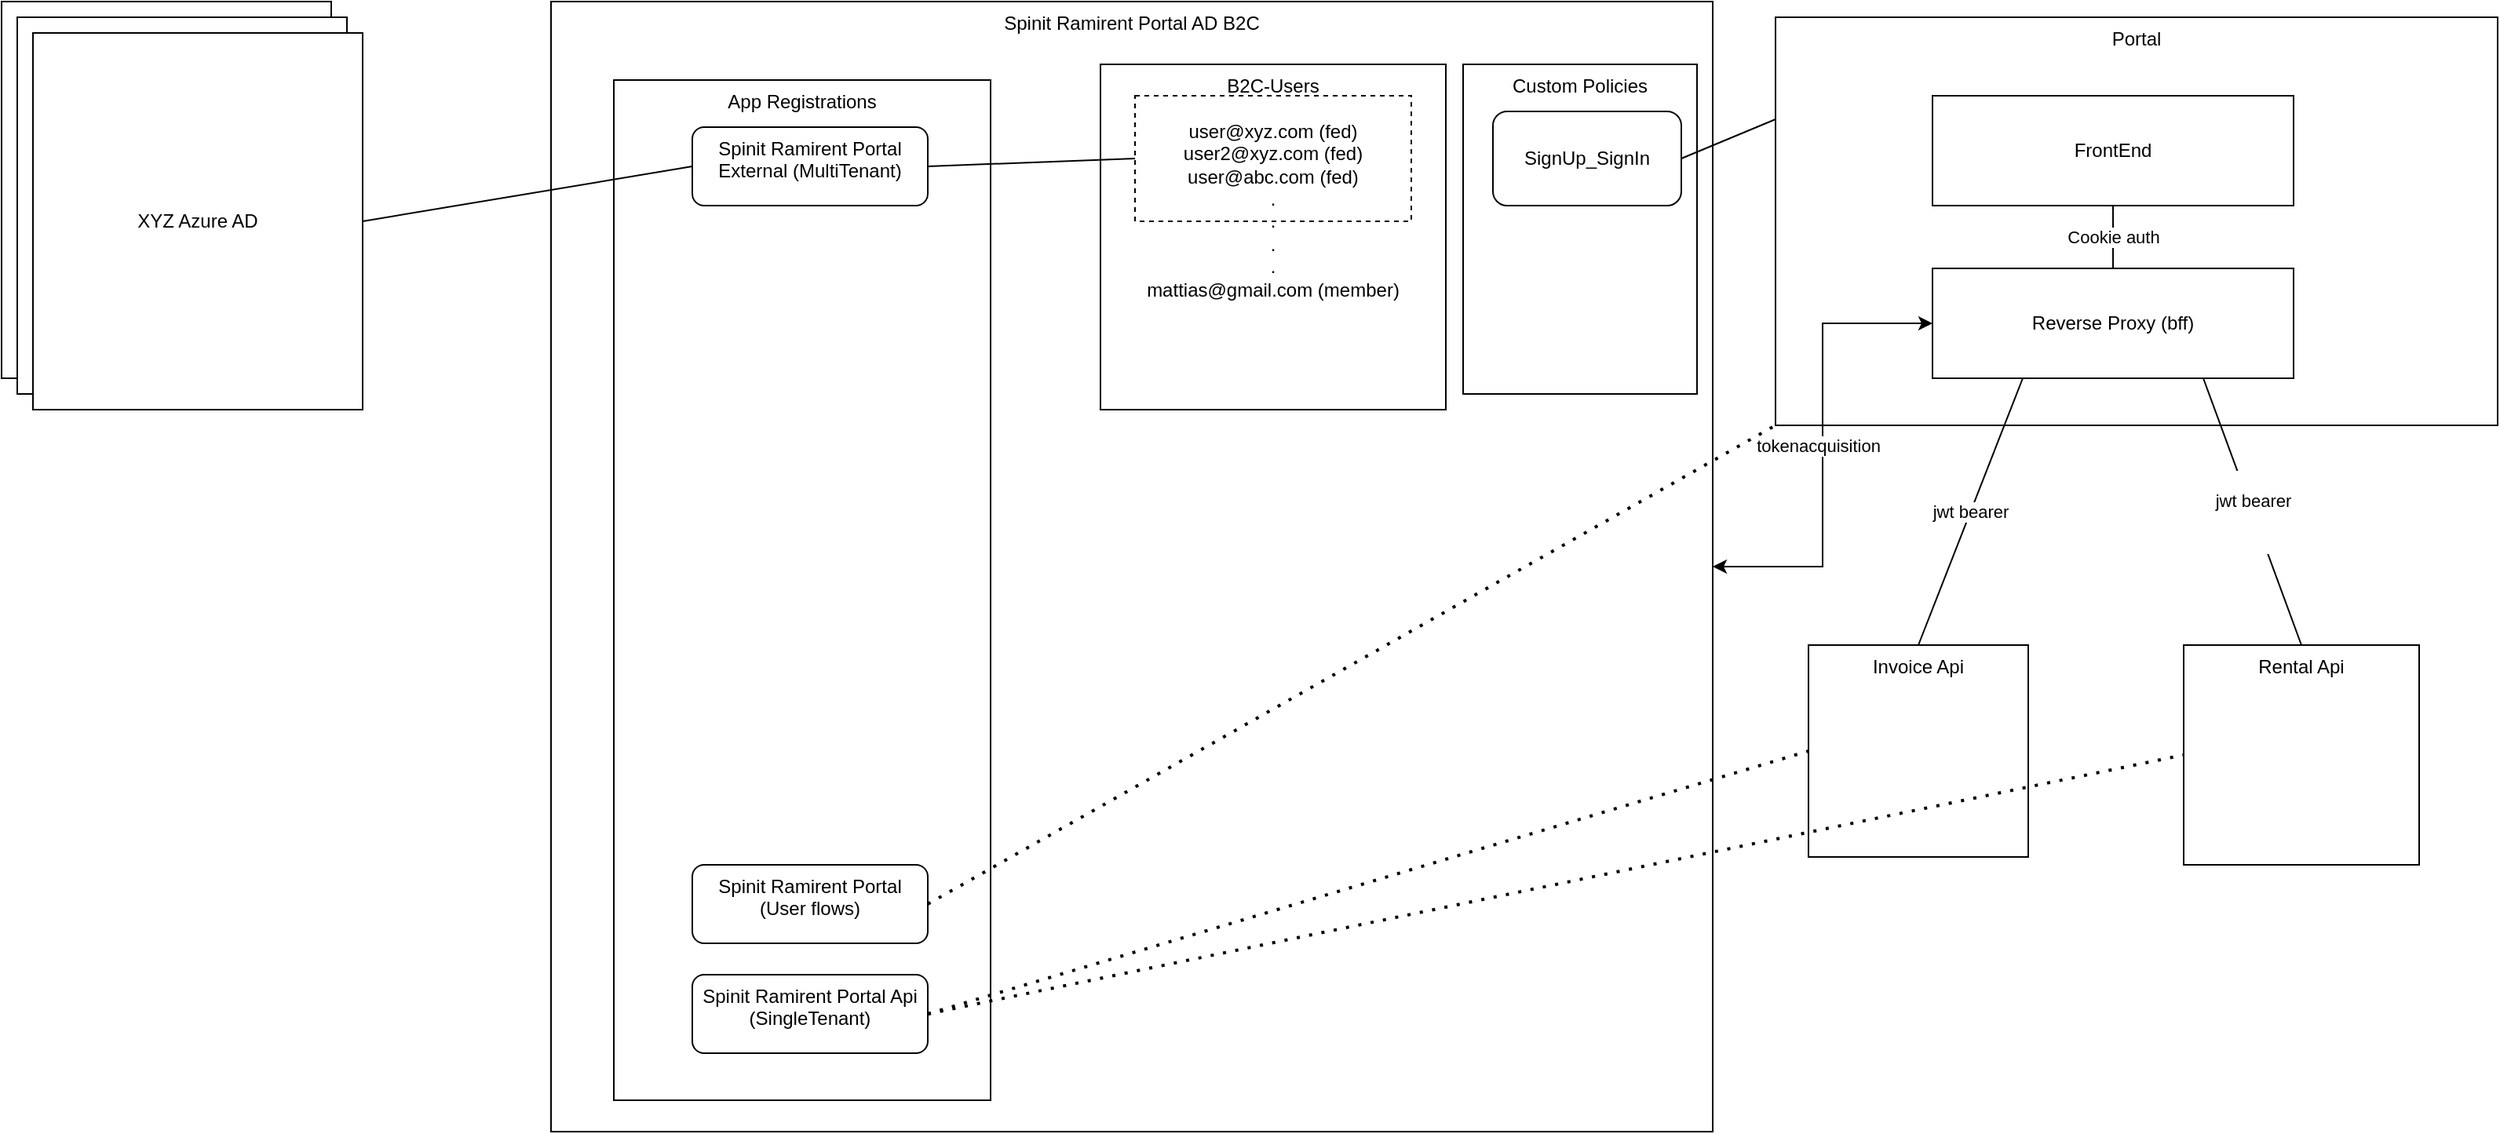 <mxfile version="20.7.4" type="device"><diagram id="6ujZts_plr6ttIB9FeWF" name="Sida-1"><mxGraphModel dx="1059" dy="709" grid="1" gridSize="10" guides="1" tooltips="1" connect="1" arrows="1" fold="1" page="1" pageScale="1" pageWidth="827" pageHeight="1169" math="0" shadow="0"><root><mxCell id="0"/><mxCell id="1" parent="0"/><mxCell id="I0N8SLGmYof08_t_L6gK-1" value="" style="rounded=0;whiteSpace=wrap;html=1;" vertex="1" parent="1"><mxGeometry x="20" y="80" width="210" height="240" as="geometry"/></mxCell><mxCell id="I0N8SLGmYof08_t_L6gK-2" value="Spinit Ramirent Portal AD B2C" style="rounded=0;whiteSpace=wrap;html=1;verticalAlign=top;" vertex="1" parent="1"><mxGeometry x="370" y="80" width="740" height="720" as="geometry"/></mxCell><mxCell id="I0N8SLGmYof08_t_L6gK-4" value="" style="rounded=0;whiteSpace=wrap;html=1;" vertex="1" parent="1"><mxGeometry x="30" y="90" width="210" height="240" as="geometry"/></mxCell><mxCell id="I0N8SLGmYof08_t_L6gK-3" value="XYZ Azure AD" style="rounded=0;whiteSpace=wrap;html=1;" vertex="1" parent="1"><mxGeometry x="40" y="100" width="210" height="240" as="geometry"/></mxCell><mxCell id="I0N8SLGmYof08_t_L6gK-5" value="B2C-Users&lt;br&gt;&lt;br&gt;user@xyz.com (fed)&lt;br&gt;user2@xyz.com (fed)&lt;br&gt;user@abc.com (fed)&lt;br&gt;.&lt;br&gt;.&lt;br&gt;.&lt;br&gt;.&lt;br&gt;mattias@gmail.com (member)" style="rounded=0;whiteSpace=wrap;html=1;verticalAlign=top;" vertex="1" parent="1"><mxGeometry x="720" y="120" width="220" height="220" as="geometry"/></mxCell><mxCell id="I0N8SLGmYof08_t_L6gK-7" value="" style="rounded=0;whiteSpace=wrap;html=1;fillColor=none;dashed=1;" vertex="1" parent="1"><mxGeometry x="742" y="140" width="176" height="80" as="geometry"/></mxCell><mxCell id="I0N8SLGmYof08_t_L6gK-9" value="App Registrations" style="rounded=0;whiteSpace=wrap;html=1;verticalAlign=top;" vertex="1" parent="1"><mxGeometry x="410" y="130" width="240" height="650" as="geometry"/></mxCell><mxCell id="I0N8SLGmYof08_t_L6gK-10" value="Spinit Ramirent Portal External (MultiTenant)" style="rounded=1;whiteSpace=wrap;html=1;verticalAlign=top;" vertex="1" parent="1"><mxGeometry x="460" y="160" width="150" height="50" as="geometry"/></mxCell><mxCell id="I0N8SLGmYof08_t_L6gK-11" value="" style="endArrow=none;html=1;rounded=0;entryX=0;entryY=0.5;entryDx=0;entryDy=0;exitX=1;exitY=0.5;exitDx=0;exitDy=0;" edge="1" parent="1" source="I0N8SLGmYof08_t_L6gK-3" target="I0N8SLGmYof08_t_L6gK-10"><mxGeometry width="50" height="50" relative="1" as="geometry"><mxPoint x="210" y="430" as="sourcePoint"/><mxPoint x="260" y="380" as="targetPoint"/></mxGeometry></mxCell><mxCell id="I0N8SLGmYof08_t_L6gK-8" value="" style="endArrow=none;html=1;rounded=0;entryX=0;entryY=0.5;entryDx=0;entryDy=0;exitX=1;exitY=0.5;exitDx=0;exitDy=0;" edge="1" parent="1" source="I0N8SLGmYof08_t_L6gK-10" target="I0N8SLGmYof08_t_L6gK-7"><mxGeometry width="50" height="50" relative="1" as="geometry"><mxPoint x="390" y="480" as="sourcePoint"/><mxPoint x="440" y="430" as="targetPoint"/></mxGeometry></mxCell><mxCell id="I0N8SLGmYof08_t_L6gK-12" value="Spinit Ramirent Portal (User flows)" style="rounded=1;whiteSpace=wrap;html=1;verticalAlign=top;" vertex="1" parent="1"><mxGeometry x="460" y="630" width="150" height="50" as="geometry"/></mxCell><mxCell id="I0N8SLGmYof08_t_L6gK-13" value="Spinit Ramirent Portal Api (SingleTenant)" style="rounded=1;whiteSpace=wrap;html=1;verticalAlign=top;" vertex="1" parent="1"><mxGeometry x="460" y="700" width="150" height="50" as="geometry"/></mxCell><mxCell id="I0N8SLGmYof08_t_L6gK-14" value="Custom Policies" style="rounded=0;whiteSpace=wrap;html=1;verticalAlign=top;" vertex="1" parent="1"><mxGeometry x="951" y="120" width="149" height="210" as="geometry"/></mxCell><mxCell id="I0N8SLGmYof08_t_L6gK-16" value="SignUp_SignIn" style="rounded=1;whiteSpace=wrap;html=1;" vertex="1" parent="1"><mxGeometry x="970" y="150" width="120" height="60" as="geometry"/></mxCell><mxCell id="I0N8SLGmYof08_t_L6gK-17" value="Portal" style="rounded=0;whiteSpace=wrap;html=1;verticalAlign=top;" vertex="1" parent="1"><mxGeometry x="1150" y="90" width="460" height="260" as="geometry"/></mxCell><mxCell id="I0N8SLGmYof08_t_L6gK-18" value="Invoice Api" style="rounded=0;whiteSpace=wrap;html=1;verticalAlign=top;" vertex="1" parent="1"><mxGeometry x="1171" y="490" width="140" height="135" as="geometry"/></mxCell><mxCell id="I0N8SLGmYof08_t_L6gK-19" value="Rental Api" style="rounded=0;whiteSpace=wrap;html=1;verticalAlign=top;" vertex="1" parent="1"><mxGeometry x="1410" y="490" width="150" height="140" as="geometry"/></mxCell><mxCell id="I0N8SLGmYof08_t_L6gK-20" value="Reverse Proxy (bff)" style="rounded=0;whiteSpace=wrap;html=1;" vertex="1" parent="1"><mxGeometry x="1250" y="250" width="230" height="70" as="geometry"/></mxCell><mxCell id="I0N8SLGmYof08_t_L6gK-21" value="FrontEnd" style="rounded=0;whiteSpace=wrap;html=1;" vertex="1" parent="1"><mxGeometry x="1250" y="140" width="230" height="70" as="geometry"/></mxCell><mxCell id="I0N8SLGmYof08_t_L6gK-22" value="Cookie auth" style="endArrow=none;html=1;rounded=0;entryX=0.5;entryY=1;entryDx=0;entryDy=0;exitX=0.5;exitY=0;exitDx=0;exitDy=0;" edge="1" parent="1" source="I0N8SLGmYof08_t_L6gK-20" target="I0N8SLGmYof08_t_L6gK-21"><mxGeometry width="50" height="50" relative="1" as="geometry"><mxPoint x="1350" y="260" as="sourcePoint"/><mxPoint x="1400" y="210" as="targetPoint"/></mxGeometry></mxCell><mxCell id="I0N8SLGmYof08_t_L6gK-24" value="jwt bearer" style="endArrow=none;html=1;rounded=0;entryX=0.25;entryY=1;entryDx=0;entryDy=0;exitX=0.5;exitY=0;exitDx=0;exitDy=0;" edge="1" parent="1" source="I0N8SLGmYof08_t_L6gK-18" target="I0N8SLGmYof08_t_L6gK-20"><mxGeometry width="50" height="50" relative="1" as="geometry"><mxPoint x="1220" y="410" as="sourcePoint"/><mxPoint x="1270" y="360" as="targetPoint"/></mxGeometry></mxCell><mxCell id="I0N8SLGmYof08_t_L6gK-25" value="&#10;&lt;span style=&quot;color: rgb(0, 0, 0); font-family: Helvetica; font-size: 11px; font-style: normal; font-variant-ligatures: normal; font-variant-caps: normal; font-weight: 400; letter-spacing: normal; orphans: 2; text-align: center; text-indent: 0px; text-transform: none; widows: 2; word-spacing: 0px; -webkit-text-stroke-width: 0px; background-color: rgb(255, 255, 255); text-decoration-thickness: initial; text-decoration-style: initial; text-decoration-color: initial; float: none; display: inline !important;&quot;&gt;jwt bearer&lt;/span&gt;&#10;&#10;" style="endArrow=none;html=1;rounded=0;entryX=0.75;entryY=1;entryDx=0;entryDy=0;exitX=0.5;exitY=0;exitDx=0;exitDy=0;" edge="1" parent="1" source="I0N8SLGmYof08_t_L6gK-19" target="I0N8SLGmYof08_t_L6gK-20"><mxGeometry width="50" height="50" relative="1" as="geometry"><mxPoint x="1251" y="500" as="sourcePoint"/><mxPoint x="1317.5" y="330" as="targetPoint"/></mxGeometry></mxCell><mxCell id="I0N8SLGmYof08_t_L6gK-26" value="" style="endArrow=classic;startArrow=classic;html=1;rounded=0;entryX=0;entryY=0.5;entryDx=0;entryDy=0;exitX=1;exitY=0.5;exitDx=0;exitDy=0;" edge="1" parent="1" source="I0N8SLGmYof08_t_L6gK-2" target="I0N8SLGmYof08_t_L6gK-20"><mxGeometry width="50" height="50" relative="1" as="geometry"><mxPoint x="590" y="540" as="sourcePoint"/><mxPoint x="1160" y="295" as="targetPoint"/><Array as="points"><mxPoint x="1180" y="440"/><mxPoint x="1180" y="285"/></Array></mxGeometry></mxCell><mxCell id="I0N8SLGmYof08_t_L6gK-27" value="tokenacquisition" style="edgeLabel;html=1;align=center;verticalAlign=middle;resizable=0;points=[];" vertex="1" connectable="0" parent="I0N8SLGmYof08_t_L6gK-26"><mxGeometry x="0.001" y="3" relative="1" as="geometry"><mxPoint as="offset"/></mxGeometry></mxCell><mxCell id="I0N8SLGmYof08_t_L6gK-28" value="" style="endArrow=none;dashed=1;html=1;dashPattern=1 3;strokeWidth=2;rounded=0;entryX=0;entryY=0.5;entryDx=0;entryDy=0;exitX=1;exitY=0.5;exitDx=0;exitDy=0;" edge="1" parent="1" source="I0N8SLGmYof08_t_L6gK-13" target="I0N8SLGmYof08_t_L6gK-18"><mxGeometry width="50" height="50" relative="1" as="geometry"><mxPoint x="1220" y="710" as="sourcePoint"/><mxPoint x="910" y="400" as="targetPoint"/></mxGeometry></mxCell><mxCell id="I0N8SLGmYof08_t_L6gK-29" value="" style="endArrow=none;dashed=1;html=1;dashPattern=1 3;strokeWidth=2;rounded=0;entryX=0;entryY=0.5;entryDx=0;entryDy=0;exitX=1;exitY=0.5;exitDx=0;exitDy=0;" edge="1" parent="1" source="I0N8SLGmYof08_t_L6gK-13" target="I0N8SLGmYof08_t_L6gK-19"><mxGeometry width="50" height="50" relative="1" as="geometry"><mxPoint x="620" y="735" as="sourcePoint"/><mxPoint x="1181" y="567.5" as="targetPoint"/></mxGeometry></mxCell><mxCell id="I0N8SLGmYof08_t_L6gK-30" value="" style="endArrow=none;dashed=1;html=1;dashPattern=1 3;strokeWidth=2;rounded=0;exitX=1;exitY=0.5;exitDx=0;exitDy=0;entryX=0;entryY=1;entryDx=0;entryDy=0;" edge="1" parent="1" source="I0N8SLGmYof08_t_L6gK-12" target="I0N8SLGmYof08_t_L6gK-17"><mxGeometry width="50" height="50" relative="1" as="geometry"><mxPoint x="670" y="670" as="sourcePoint"/><mxPoint x="720" y="620" as="targetPoint"/></mxGeometry></mxCell><mxCell id="I0N8SLGmYof08_t_L6gK-31" value="" style="endArrow=none;html=1;rounded=0;exitX=1;exitY=0.5;exitDx=0;exitDy=0;entryX=0;entryY=0.25;entryDx=0;entryDy=0;" edge="1" parent="1" source="I0N8SLGmYof08_t_L6gK-16" target="I0N8SLGmYof08_t_L6gK-17"><mxGeometry width="50" height="50" relative="1" as="geometry"><mxPoint x="1150" y="210" as="sourcePoint"/><mxPoint x="1200" y="160" as="targetPoint"/></mxGeometry></mxCell></root></mxGraphModel></diagram></mxfile>